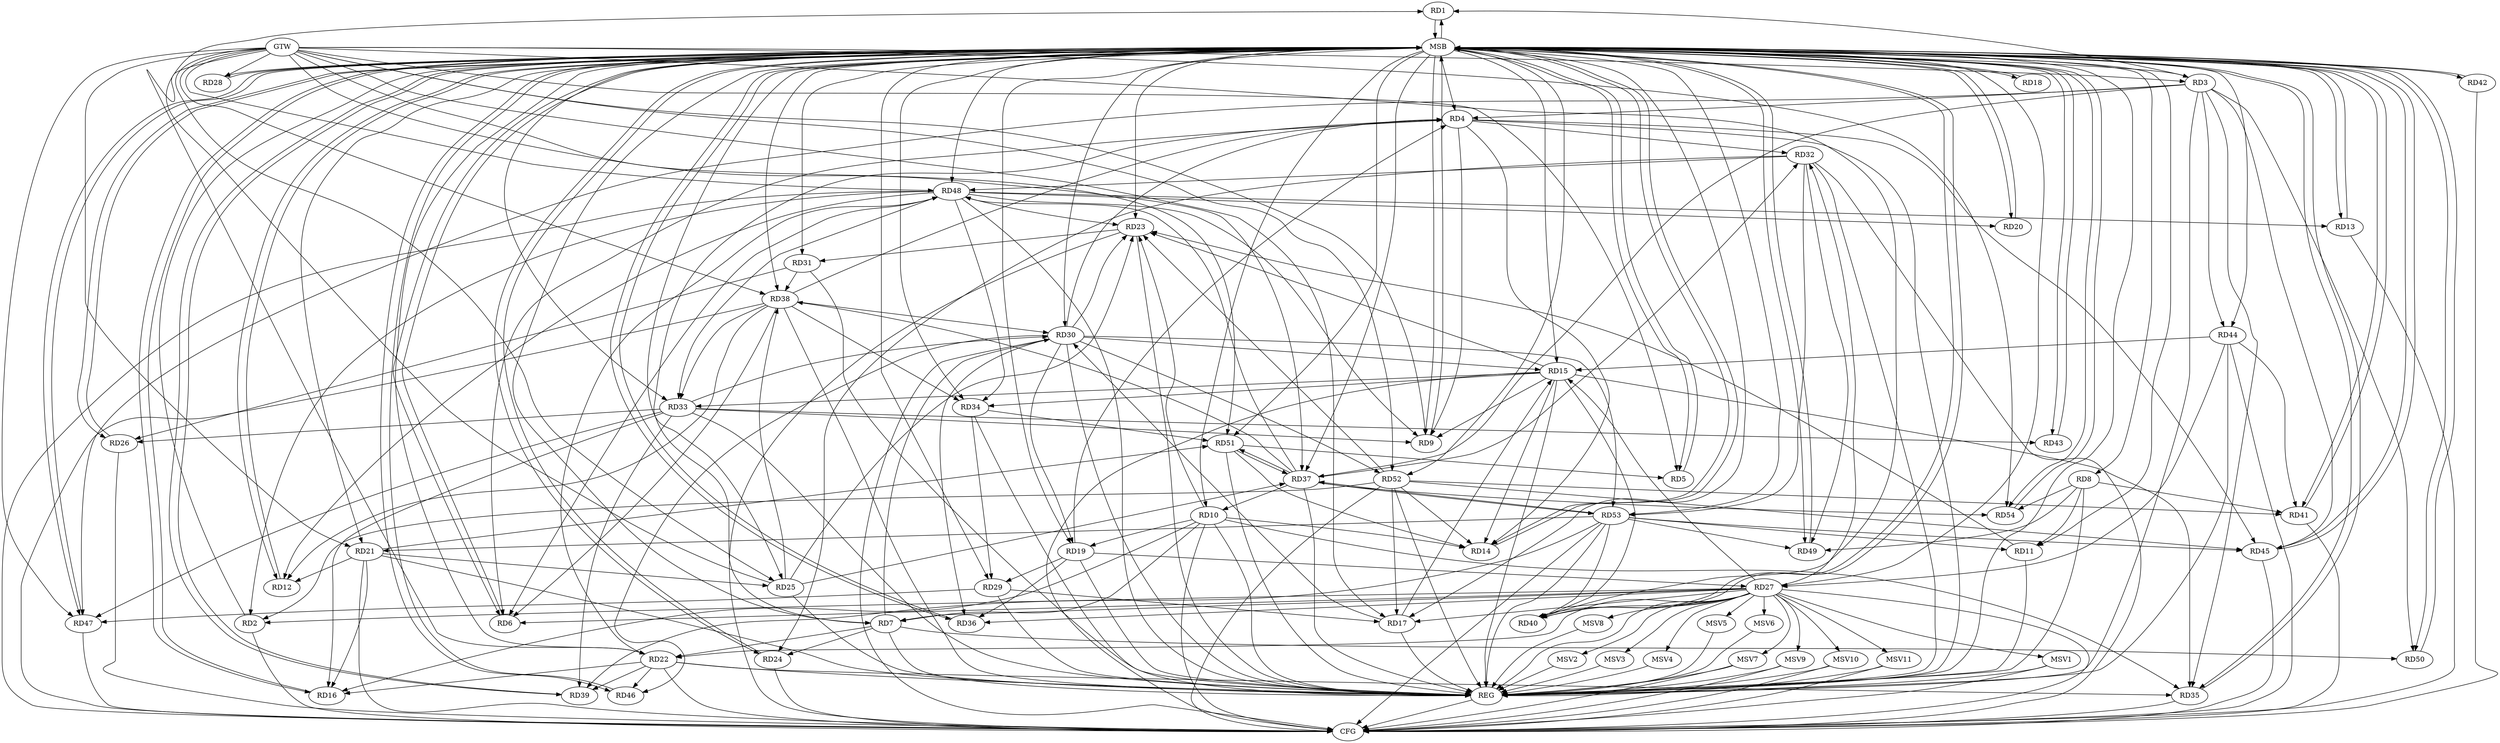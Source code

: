 strict digraph G {
  RD1 [ label="RD1" ];
  RD2 [ label="RD2" ];
  RD3 [ label="RD3" ];
  RD4 [ label="RD4" ];
  RD5 [ label="RD5" ];
  RD6 [ label="RD6" ];
  RD7 [ label="RD7" ];
  RD8 [ label="RD8" ];
  RD9 [ label="RD9" ];
  RD10 [ label="RD10" ];
  RD11 [ label="RD11" ];
  RD12 [ label="RD12" ];
  RD13 [ label="RD13" ];
  RD14 [ label="RD14" ];
  RD15 [ label="RD15" ];
  RD16 [ label="RD16" ];
  RD17 [ label="RD17" ];
  RD18 [ label="RD18" ];
  RD19 [ label="RD19" ];
  RD20 [ label="RD20" ];
  RD21 [ label="RD21" ];
  RD22 [ label="RD22" ];
  RD23 [ label="RD23" ];
  RD24 [ label="RD24" ];
  RD25 [ label="RD25" ];
  RD26 [ label="RD26" ];
  RD27 [ label="RD27" ];
  RD28 [ label="RD28" ];
  RD29 [ label="RD29" ];
  RD30 [ label="RD30" ];
  RD31 [ label="RD31" ];
  RD32 [ label="RD32" ];
  RD33 [ label="RD33" ];
  RD34 [ label="RD34" ];
  RD35 [ label="RD35" ];
  RD36 [ label="RD36" ];
  RD37 [ label="RD37" ];
  RD38 [ label="RD38" ];
  RD39 [ label="RD39" ];
  RD40 [ label="RD40" ];
  RD41 [ label="RD41" ];
  RD42 [ label="RD42" ];
  RD43 [ label="RD43" ];
  RD44 [ label="RD44" ];
  RD45 [ label="RD45" ];
  RD46 [ label="RD46" ];
  RD47 [ label="RD47" ];
  RD48 [ label="RD48" ];
  RD49 [ label="RD49" ];
  RD50 [ label="RD50" ];
  RD51 [ label="RD51" ];
  RD52 [ label="RD52" ];
  RD53 [ label="RD53" ];
  RD54 [ label="RD54" ];
  GTW [ label="GTW" ];
  REG [ label="REG" ];
  MSB [ label="MSB" ];
  CFG [ label="CFG" ];
  MSV1 [ label="MSV1" ];
  MSV2 [ label="MSV2" ];
  MSV3 [ label="MSV3" ];
  MSV4 [ label="MSV4" ];
  MSV5 [ label="MSV5" ];
  MSV6 [ label="MSV6" ];
  MSV7 [ label="MSV7" ];
  MSV8 [ label="MSV8" ];
  MSV9 [ label="MSV9" ];
  MSV10 [ label="MSV10" ];
  MSV11 [ label="MSV11" ];
  RD3 -> RD1;
  RD25 -> RD1;
  RD27 -> RD2;
  RD48 -> RD2;
  RD52 -> RD2;
  RD3 -> RD4;
  RD3 -> RD35;
  RD3 -> RD37;
  RD3 -> RD44;
  RD3 -> RD45;
  RD3 -> RD47;
  RD3 -> RD50;
  RD4 -> RD6;
  RD7 -> RD4;
  RD4 -> RD9;
  RD4 -> RD14;
  RD19 -> RD4;
  RD30 -> RD4;
  RD4 -> RD32;
  RD38 -> RD4;
  RD4 -> RD45;
  RD51 -> RD5;
  RD27 -> RD6;
  RD38 -> RD6;
  RD48 -> RD6;
  RD10 -> RD7;
  RD7 -> RD22;
  RD7 -> RD24;
  RD27 -> RD7;
  RD7 -> RD30;
  RD7 -> RD50;
  RD8 -> RD11;
  RD8 -> RD41;
  RD8 -> RD49;
  RD8 -> RD54;
  RD15 -> RD9;
  RD33 -> RD9;
  RD48 -> RD9;
  RD10 -> RD14;
  RD10 -> RD16;
  RD10 -> RD19;
  RD10 -> RD23;
  RD10 -> RD35;
  RD37 -> RD10;
  RD11 -> RD23;
  RD53 -> RD11;
  RD21 -> RD12;
  RD38 -> RD12;
  RD48 -> RD12;
  RD48 -> RD13;
  RD15 -> RD14;
  RD51 -> RD14;
  RD52 -> RD14;
  RD17 -> RD15;
  RD15 -> RD23;
  RD27 -> RD15;
  RD30 -> RD15;
  RD15 -> RD33;
  RD15 -> RD34;
  RD15 -> RD35;
  RD15 -> RD40;
  RD44 -> RD15;
  RD21 -> RD16;
  RD22 -> RD16;
  RD33 -> RD16;
  RD27 -> RD17;
  RD29 -> RD17;
  RD17 -> RD30;
  RD52 -> RD17;
  RD19 -> RD27;
  RD19 -> RD29;
  RD30 -> RD19;
  RD19 -> RD36;
  RD48 -> RD20;
  RD21 -> RD25;
  RD21 -> RD51;
  RD53 -> RD21;
  RD27 -> RD22;
  RD22 -> RD35;
  RD22 -> RD39;
  RD22 -> RD46;
  RD22 -> RD48;
  RD25 -> RD23;
  RD30 -> RD23;
  RD23 -> RD31;
  RD48 -> RD23;
  RD52 -> RD23;
  RD32 -> RD24;
  RD25 -> RD37;
  RD25 -> RD38;
  RD31 -> RD26;
  RD33 -> RD26;
  RD27 -> RD32;
  RD27 -> RD36;
  RD27 -> RD40;
  RD44 -> RD27;
  RD34 -> RD29;
  RD29 -> RD47;
  RD33 -> RD30;
  RD30 -> RD36;
  RD38 -> RD30;
  RD30 -> RD46;
  RD30 -> RD52;
  RD30 -> RD53;
  RD31 -> RD38;
  RD37 -> RD32;
  RD32 -> RD48;
  RD32 -> RD49;
  RD32 -> RD53;
  RD38 -> RD33;
  RD33 -> RD39;
  RD33 -> RD43;
  RD33 -> RD47;
  RD48 -> RD33;
  RD38 -> RD34;
  RD48 -> RD34;
  RD34 -> RD51;
  RD37 -> RD38;
  RD37 -> RD48;
  RD37 -> RD51;
  RD51 -> RD37;
  RD37 -> RD53;
  RD53 -> RD37;
  RD37 -> RD54;
  RD53 -> RD39;
  RD53 -> RD40;
  RD44 -> RD41;
  RD52 -> RD41;
  RD52 -> RD45;
  RD53 -> RD45;
  RD53 -> RD49;
  GTW -> RD38;
  GTW -> RD9;
  GTW -> RD28;
  GTW -> RD21;
  GTW -> RD48;
  GTW -> RD3;
  GTW -> RD52;
  GTW -> RD51;
  GTW -> RD25;
  GTW -> RD22;
  GTW -> RD40;
  GTW -> RD47;
  GTW -> RD54;
  GTW -> RD5;
  GTW -> RD17;
  GTW -> RD37;
  RD3 -> REG;
  RD4 -> REG;
  RD7 -> REG;
  RD8 -> REG;
  RD10 -> REG;
  RD11 -> REG;
  RD15 -> REG;
  RD17 -> REG;
  RD19 -> REG;
  RD21 -> REG;
  RD22 -> REG;
  RD23 -> REG;
  RD25 -> REG;
  RD27 -> REG;
  RD29 -> REG;
  RD30 -> REG;
  RD31 -> REG;
  RD32 -> REG;
  RD33 -> REG;
  RD34 -> REG;
  RD37 -> REG;
  RD38 -> REG;
  RD44 -> REG;
  RD48 -> REG;
  RD51 -> REG;
  RD52 -> REG;
  RD53 -> REG;
  RD1 -> MSB;
  MSB -> RD10;
  MSB -> RD22;
  MSB -> RD30;
  MSB -> RD52;
  MSB -> REG;
  RD2 -> MSB;
  MSB -> RD5;
  MSB -> RD15;
  MSB -> RD20;
  MSB -> RD25;
  MSB -> RD28;
  MSB -> RD47;
  RD5 -> MSB;
  MSB -> RD14;
  MSB -> RD17;
  MSB -> RD26;
  RD6 -> MSB;
  MSB -> RD27;
  MSB -> RD39;
  RD9 -> MSB;
  MSB -> RD8;
  MSB -> RD12;
  MSB -> RD35;
  MSB -> RD42;
  MSB -> RD44;
  RD12 -> MSB;
  MSB -> RD6;
  MSB -> RD7;
  MSB -> RD18;
  MSB -> RD24;
  MSB -> RD29;
  MSB -> RD33;
  MSB -> RD54;
  RD13 -> MSB;
  MSB -> RD9;
  MSB -> RD37;
  MSB -> RD38;
  RD14 -> MSB;
  RD16 -> MSB;
  MSB -> RD1;
  MSB -> RD4;
  MSB -> RD46;
  MSB -> RD50;
  RD18 -> MSB;
  MSB -> RD31;
  MSB -> RD49;
  RD20 -> MSB;
  MSB -> RD40;
  RD24 -> MSB;
  MSB -> RD45;
  MSB -> RD48;
  RD26 -> MSB;
  MSB -> RD34;
  RD28 -> MSB;
  MSB -> RD11;
  MSB -> RD21;
  MSB -> RD36;
  RD35 -> MSB;
  RD36 -> MSB;
  MSB -> RD19;
  MSB -> RD43;
  RD39 -> MSB;
  RD40 -> MSB;
  MSB -> RD3;
  MSB -> RD51;
  RD41 -> MSB;
  MSB -> RD16;
  RD42 -> MSB;
  MSB -> RD23;
  RD43 -> MSB;
  RD45 -> MSB;
  MSB -> RD13;
  MSB -> RD41;
  RD46 -> MSB;
  MSB -> RD53;
  RD47 -> MSB;
  RD49 -> MSB;
  RD50 -> MSB;
  RD54 -> MSB;
  RD52 -> CFG;
  RD35 -> CFG;
  RD21 -> CFG;
  RD41 -> CFG;
  RD47 -> CFG;
  RD45 -> CFG;
  RD30 -> CFG;
  RD38 -> CFG;
  RD24 -> CFG;
  RD27 -> CFG;
  RD22 -> CFG;
  RD26 -> CFG;
  RD10 -> CFG;
  RD2 -> CFG;
  RD42 -> CFG;
  RD53 -> CFG;
  RD44 -> CFG;
  RD32 -> CFG;
  RD13 -> CFG;
  RD23 -> CFG;
  RD48 -> CFG;
  RD15 -> CFG;
  REG -> CFG;
  RD27 -> MSV1;
  RD27 -> MSV2;
  RD27 -> MSV3;
  MSV1 -> REG;
  MSV1 -> CFG;
  MSV2 -> REG;
  MSV3 -> REG;
  RD27 -> MSV4;
  RD27 -> MSV5;
  RD27 -> MSV6;
  MSV4 -> REG;
  MSV5 -> REG;
  MSV6 -> REG;
  RD27 -> MSV7;
  MSV7 -> REG;
  MSV7 -> CFG;
  RD27 -> MSV8;
  MSV8 -> REG;
  RD27 -> MSV9;
  MSV9 -> REG;
  MSV9 -> CFG;
  RD27 -> MSV10;
  RD27 -> MSV11;
  MSV10 -> REG;
  MSV10 -> CFG;
  MSV11 -> REG;
  MSV11 -> CFG;
}
